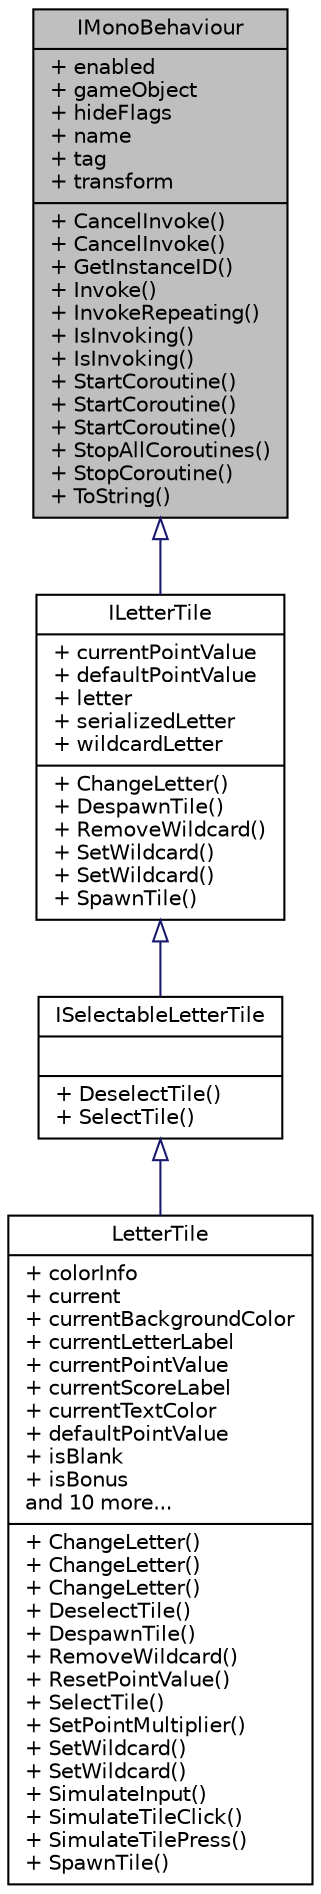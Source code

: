 digraph "IMonoBehaviour"
{
 // INTERACTIVE_SVG=YES
  bgcolor="transparent";
  edge [fontname="Helvetica",fontsize="10",labelfontname="Helvetica",labelfontsize="10"];
  node [fontname="Helvetica",fontsize="10",shape=record];
  Node1 [label="{IMonoBehaviour\n|+ enabled\l+ gameObject\l+ hideFlags\l+ name\l+ tag\l+ transform\l|+ CancelInvoke()\l+ CancelInvoke()\l+ GetInstanceID()\l+ Invoke()\l+ InvokeRepeating()\l+ IsInvoking()\l+ IsInvoking()\l+ StartCoroutine()\l+ StartCoroutine()\l+ StartCoroutine()\l+ StopAllCoroutines()\l+ StopCoroutine()\l+ ToString()\l}",height=0.2,width=0.4,color="black", fillcolor="grey75", style="filled" fontcolor="black"];
  Node1 -> Node2 [dir="back",color="midnightblue",fontsize="10",style="solid",arrowtail="onormal",fontname="Helvetica"];
  Node2 [label="{ILetterTile\n|+ currentPointValue\l+ defaultPointValue\l+ letter\l+ serializedLetter\l+ wildcardLetter\l|+ ChangeLetter()\l+ DespawnTile()\l+ RemoveWildcard()\l+ SetWildcard()\l+ SetWildcard()\l+ SpawnTile()\l}",height=0.2,width=0.4,color="black",URL="$interface_thinksquirrel_software_1_1_word_game_builder_1_1_i_letter_tile.html",tooltip="(Advanced) An interface defining a letter tile. Implementations must derive from MonoBehaviour in som..."];
  Node2 -> Node3 [dir="back",color="midnightblue",fontsize="10",style="solid",arrowtail="onormal",fontname="Helvetica"];
  Node3 [label="{ISelectableLetterTile\n||+ DeselectTile()\l+ SelectTile()\l}",height=0.2,width=0.4,color="black",URL="$interface_thinksquirrel_software_1_1_word_game_builder_1_1_i_selectable_letter_tile.html",tooltip="(Advanced) An interface defining a letter tile that can be selected and deselected. "];
  Node3 -> Node4 [dir="back",color="midnightblue",fontsize="10",style="solid",arrowtail="onormal",fontname="Helvetica"];
  Node4 [label="{LetterTile\n|+ colorInfo\l+ current\l+ currentBackgroundColor\l+ currentLetterLabel\l+ currentPointValue\l+ currentScoreLabel\l+ currentTextColor\l+ defaultPointValue\l+ isBlank\l+ isBonus\land 10 more...\l|+ ChangeLetter()\l+ ChangeLetter()\l+ ChangeLetter()\l+ DeselectTile()\l+ DespawnTile()\l+ RemoveWildcard()\l+ ResetPointValue()\l+ SelectTile()\l+ SetPointMultiplier()\l+ SetWildcard()\l+ SetWildcard()\l+ SimulateInput()\l+ SimulateTileClick()\l+ SimulateTilePress()\l+ SpawnTile()\l}",height=0.2,width=0.4,color="black",URL="$class_thinksquirrel_software_1_1_word_game_builder_1_1_letter_tile.html",tooltip="The default implementation of a letter tile. "];
}
